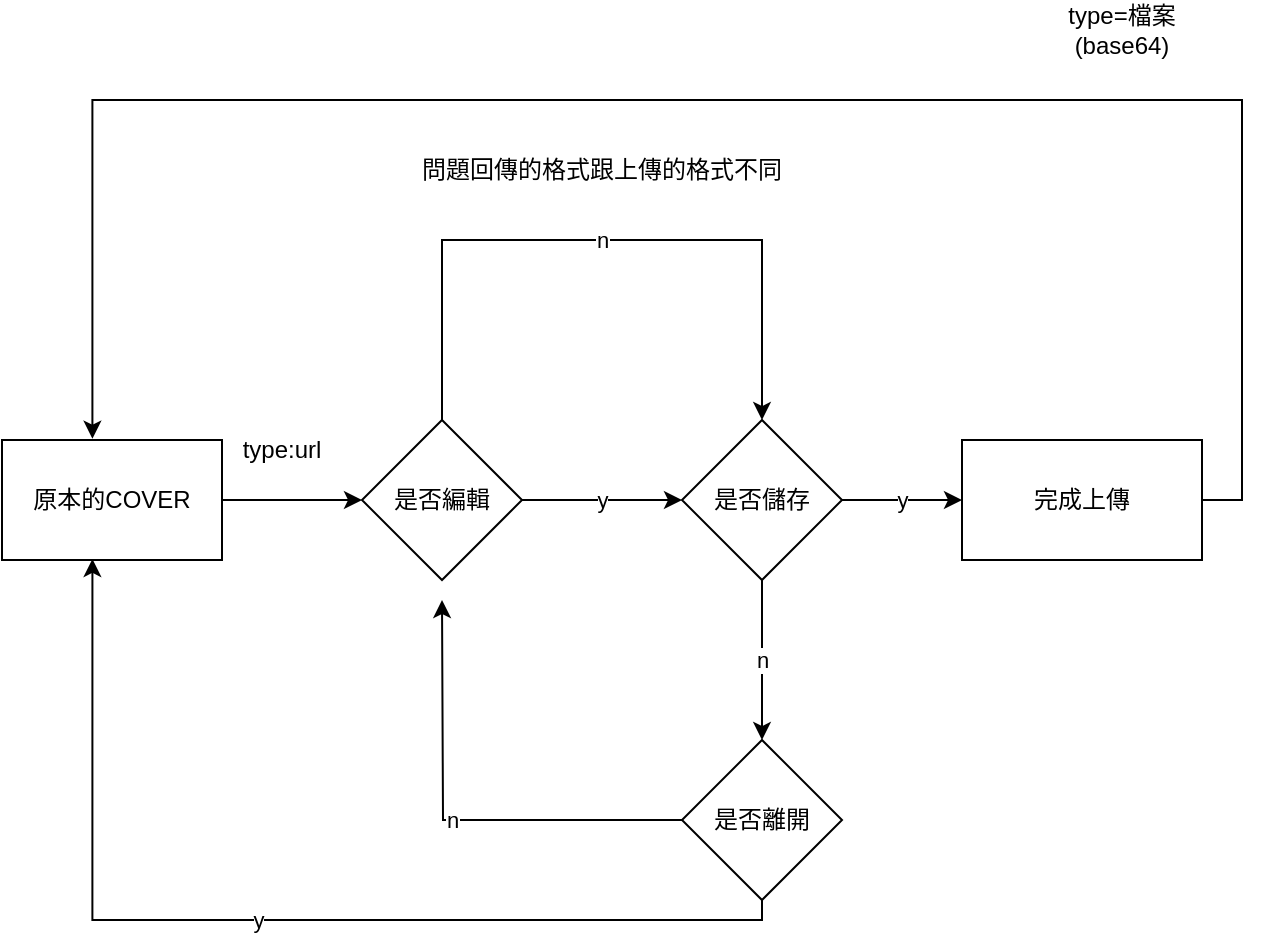 <mxfile version="20.6.2" type="device"><diagram id="m2buqxC1Ul0-6qVwGVci" name="第 1 页"><mxGraphModel dx="2015" dy="1122" grid="1" gridSize="10" guides="1" tooltips="1" connect="1" arrows="1" fold="1" page="1" pageScale="1" pageWidth="1169" pageHeight="827" math="0" shadow="0"><root><mxCell id="0"/><mxCell id="1" parent="0"/><mxCell id="xhwKNyB2u3G8LCvqb6rL-12" value="" style="edgeStyle=orthogonalEdgeStyle;rounded=0;orthogonalLoop=1;jettySize=auto;html=1;" edge="1" parent="1" source="xhwKNyB2u3G8LCvqb6rL-8" target="xhwKNyB2u3G8LCvqb6rL-11"><mxGeometry relative="1" as="geometry"/></mxCell><mxCell id="xhwKNyB2u3G8LCvqb6rL-8" value="原本的COVER" style="rounded=0;whiteSpace=wrap;html=1;" vertex="1" parent="1"><mxGeometry x="220" y="330" width="110" height="60" as="geometry"/></mxCell><mxCell id="xhwKNyB2u3G8LCvqb6rL-14" value="y" style="edgeStyle=orthogonalEdgeStyle;rounded=0;orthogonalLoop=1;jettySize=auto;html=1;" edge="1" parent="1" source="xhwKNyB2u3G8LCvqb6rL-11" target="xhwKNyB2u3G8LCvqb6rL-13"><mxGeometry relative="1" as="geometry"/></mxCell><mxCell id="xhwKNyB2u3G8LCvqb6rL-23" value="n" style="edgeStyle=orthogonalEdgeStyle;rounded=0;orthogonalLoop=1;jettySize=auto;html=1;entryX=0.5;entryY=0;entryDx=0;entryDy=0;" edge="1" parent="1" source="xhwKNyB2u3G8LCvqb6rL-11" target="xhwKNyB2u3G8LCvqb6rL-13"><mxGeometry relative="1" as="geometry"><mxPoint x="440" y="290" as="targetPoint"/><Array as="points"><mxPoint x="440" y="230"/><mxPoint x="600" y="230"/></Array></mxGeometry></mxCell><mxCell id="xhwKNyB2u3G8LCvqb6rL-11" value="是否編輯" style="rhombus;whiteSpace=wrap;html=1;rounded=0;" vertex="1" parent="1"><mxGeometry x="400" y="320" width="80" height="80" as="geometry"/></mxCell><mxCell id="xhwKNyB2u3G8LCvqb6rL-16" value="y" style="edgeStyle=orthogonalEdgeStyle;rounded=0;orthogonalLoop=1;jettySize=auto;html=1;" edge="1" parent="1" source="xhwKNyB2u3G8LCvqb6rL-13" target="xhwKNyB2u3G8LCvqb6rL-15"><mxGeometry relative="1" as="geometry"/></mxCell><mxCell id="xhwKNyB2u3G8LCvqb6rL-18" value="n" style="edgeStyle=orthogonalEdgeStyle;rounded=0;orthogonalLoop=1;jettySize=auto;html=1;" edge="1" parent="1" source="xhwKNyB2u3G8LCvqb6rL-13" target="xhwKNyB2u3G8LCvqb6rL-17"><mxGeometry relative="1" as="geometry"/></mxCell><mxCell id="xhwKNyB2u3G8LCvqb6rL-13" value="是否儲存" style="rhombus;whiteSpace=wrap;html=1;rounded=0;" vertex="1" parent="1"><mxGeometry x="560" y="320" width="80" height="80" as="geometry"/></mxCell><mxCell id="xhwKNyB2u3G8LCvqb6rL-25" style="edgeStyle=orthogonalEdgeStyle;rounded=0;orthogonalLoop=1;jettySize=auto;html=1;exitX=1;exitY=0.5;exitDx=0;exitDy=0;entryX=0.411;entryY=-0.011;entryDx=0;entryDy=0;entryPerimeter=0;" edge="1" parent="1" source="xhwKNyB2u3G8LCvqb6rL-15" target="xhwKNyB2u3G8LCvqb6rL-8"><mxGeometry relative="1" as="geometry"><mxPoint x="580" y="80" as="targetPoint"/><Array as="points"><mxPoint x="840" y="360"/><mxPoint x="840" y="160"/><mxPoint x="265" y="160"/></Array></mxGeometry></mxCell><mxCell id="xhwKNyB2u3G8LCvqb6rL-15" value="完成上傳" style="whiteSpace=wrap;html=1;rounded=0;" vertex="1" parent="1"><mxGeometry x="700" y="330" width="120" height="60" as="geometry"/></mxCell><mxCell id="xhwKNyB2u3G8LCvqb6rL-20" value="n" style="edgeStyle=orthogonalEdgeStyle;rounded=0;orthogonalLoop=1;jettySize=auto;html=1;" edge="1" parent="1" source="xhwKNyB2u3G8LCvqb6rL-17"><mxGeometry relative="1" as="geometry"><mxPoint x="440" y="410" as="targetPoint"/></mxGeometry></mxCell><mxCell id="xhwKNyB2u3G8LCvqb6rL-21" value="y" style="edgeStyle=orthogonalEdgeStyle;rounded=0;orthogonalLoop=1;jettySize=auto;html=1;entryX=0.411;entryY=0.991;entryDx=0;entryDy=0;entryPerimeter=0;" edge="1" parent="1" source="xhwKNyB2u3G8LCvqb6rL-17" target="xhwKNyB2u3G8LCvqb6rL-8"><mxGeometry relative="1" as="geometry"><Array as="points"><mxPoint x="600" y="570"/><mxPoint x="265" y="570"/></Array></mxGeometry></mxCell><mxCell id="xhwKNyB2u3G8LCvqb6rL-17" value="是否離開" style="rhombus;whiteSpace=wrap;html=1;rounded=0;" vertex="1" parent="1"><mxGeometry x="560" y="480" width="80" height="80" as="geometry"/></mxCell><mxCell id="xhwKNyB2u3G8LCvqb6rL-24" value="問題回傳的格式跟上傳的格式不同" style="text;html=1;strokeColor=none;fillColor=none;align=center;verticalAlign=middle;whiteSpace=wrap;rounded=0;" vertex="1" parent="1"><mxGeometry x="390" y="180" width="260" height="30" as="geometry"/></mxCell><mxCell id="xhwKNyB2u3G8LCvqb6rL-26" value="type=檔案(base64)" style="text;html=1;strokeColor=none;fillColor=none;align=center;verticalAlign=middle;whiteSpace=wrap;rounded=0;" vertex="1" parent="1"><mxGeometry x="750" y="110" width="60" height="30" as="geometry"/></mxCell><mxCell id="xhwKNyB2u3G8LCvqb6rL-27" value="type:url" style="text;html=1;strokeColor=none;fillColor=none;align=center;verticalAlign=middle;whiteSpace=wrap;rounded=0;" vertex="1" parent="1"><mxGeometry x="330" y="320" width="60" height="30" as="geometry"/></mxCell></root></mxGraphModel></diagram></mxfile>